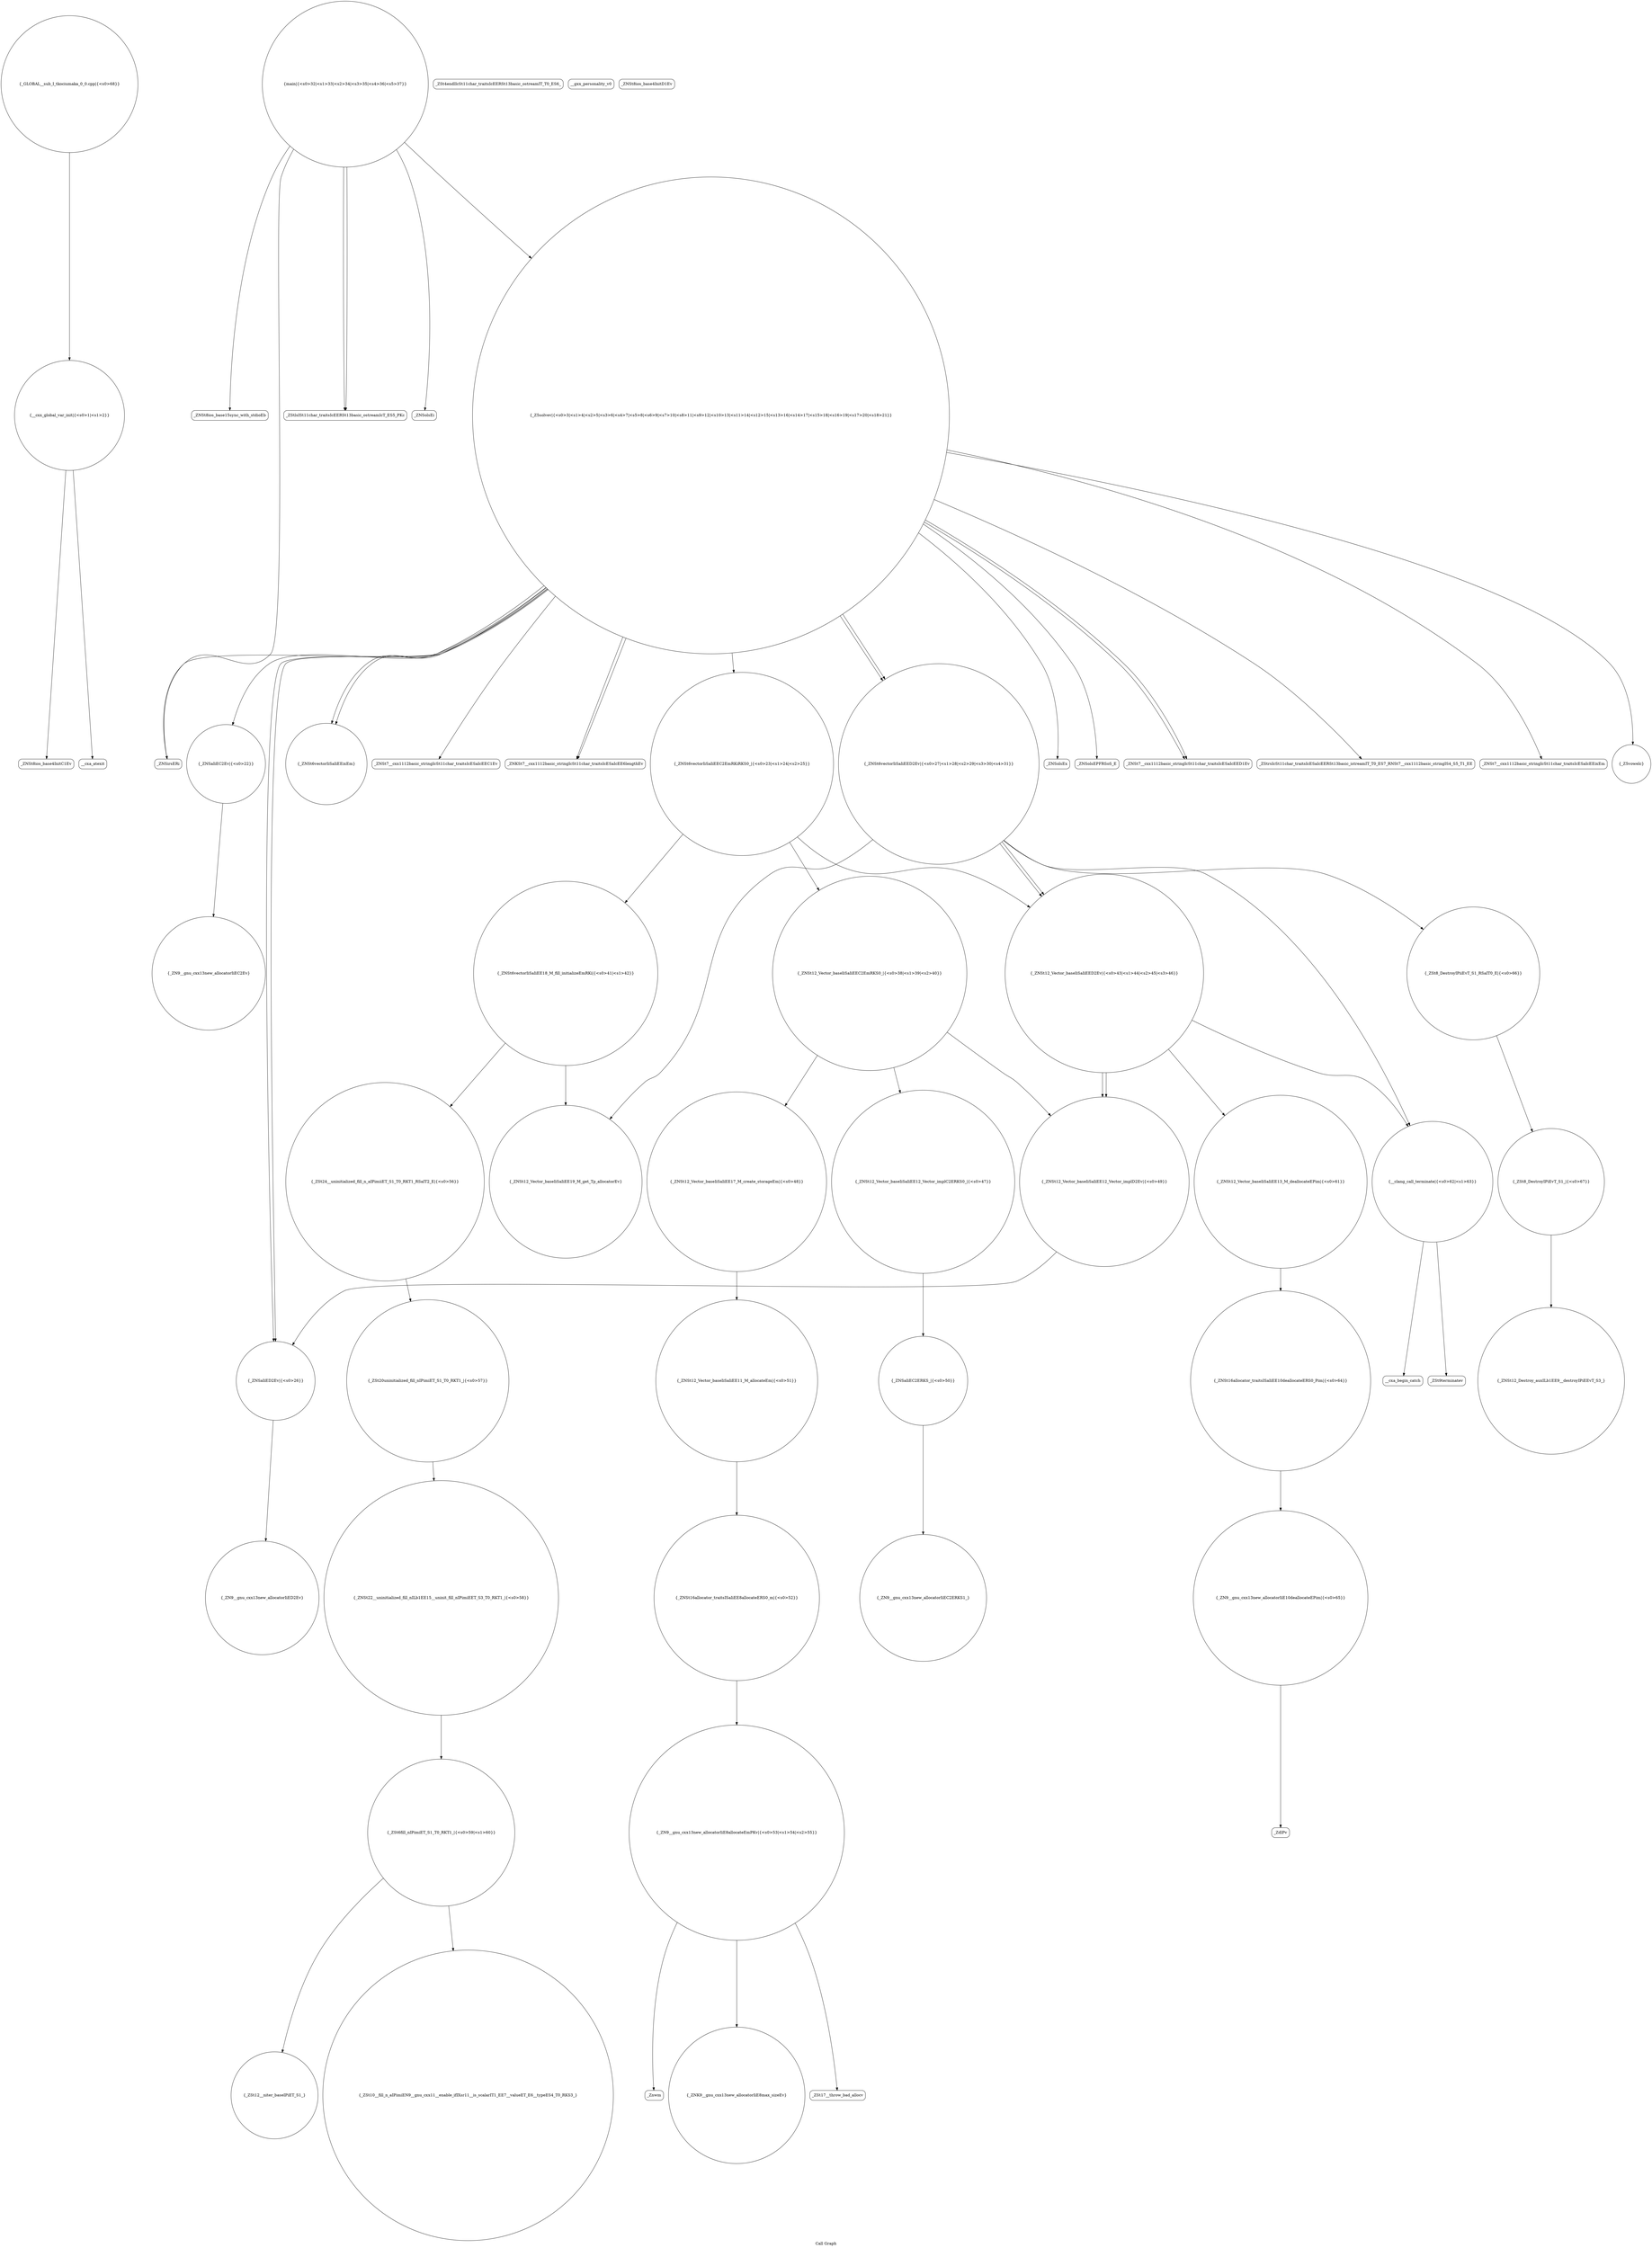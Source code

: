 digraph "Call Graph" {
	label="Call Graph";

	Node0x55cfb8f4dab0 [shape=record,shape=circle,label="{__cxx_global_var_init|{<s0>1|<s1>2}}"];
	Node0x55cfb8f4dab0:s0 -> Node0x55cfb8f4db30[color=black];
	Node0x55cfb8f4dab0:s1 -> Node0x55cfb8f4dc30[color=black];
	Node0x55cfb8f4f130 [shape=record,shape=circle,label="{_ZSt6fill_nIPimiET_S1_T0_RKT1_|{<s0>59|<s1>60}}"];
	Node0x55cfb8f4f130:s0 -> Node0x55cfb8f4f230[color=black];
	Node0x55cfb8f4f130:s1 -> Node0x55cfb8f4f1b0[color=black];
	Node0x55cfb8f4de30 [shape=record,shape=Mrecord,label="{_ZStrsIcSt11char_traitsIcESaIcEERSt13basic_istreamIT_T0_ES7_RNSt7__cxx1112basic_stringIS4_S5_T1_EE}"];
	Node0x55cfb8f504d0 [shape=record,shape=circle,label="{_ZNSt16allocator_traitsISaIiEE10deallocateERS0_Pim|{<s0>64}}"];
	Node0x55cfb8f504d0:s0 -> Node0x55cfb8f50550[color=black];
	Node0x55cfb8f4e1b0 [shape=record,shape=Mrecord,label="{_ZNSt7__cxx1112basic_stringIcSt11char_traitsIcESaIcEEixEm}"];
	Node0x55cfb8f4e530 [shape=record,shape=circle,label="{main|{<s0>32|<s1>33|<s2>34|<s3>35|<s4>36|<s5>37}}"];
	Node0x55cfb8f4e530:s0 -> Node0x55cfb8f4e5b0[color=black];
	Node0x55cfb8f4e530:s1 -> Node0x55cfb8f4df30[color=black];
	Node0x55cfb8f4e530:s2 -> Node0x55cfb8f4e630[color=black];
	Node0x55cfb8f4e530:s3 -> Node0x55cfb8f4e6b0[color=black];
	Node0x55cfb8f4e530:s4 -> Node0x55cfb8f4e630[color=black];
	Node0x55cfb8f4e530:s5 -> Node0x55cfb8f4dd30[color=black];
	Node0x55cfb8f4e8b0 [shape=record,shape=circle,label="{_ZNSt6vectorIiSaIiEE18_M_fill_initializeEmRKi|{<s0>41|<s1>42}}"];
	Node0x55cfb8f4e8b0:s0 -> Node0x55cfb8f4efb0[color=black];
	Node0x55cfb8f4e8b0:s1 -> Node0x55cfb8f4ef30[color=black];
	Node0x55cfb8f4ec30 [shape=record,shape=circle,label="{_ZNSt12_Vector_baseIiSaIiEE11_M_allocateEm|{<s0>51}}"];
	Node0x55cfb8f4ec30:s0 -> Node0x55cfb8f4ecb0[color=black];
	Node0x55cfb8f4efb0 [shape=record,shape=circle,label="{_ZNSt12_Vector_baseIiSaIiEE19_M_get_Tp_allocatorEv}"];
	Node0x55cfb8f4dcb0 [shape=record,shape=circle,label="{_Z5vowelc}"];
	Node0x55cfb8f50350 [shape=record,shape=circle,label="{__clang_call_terminate|{<s0>62|<s1>63}}"];
	Node0x55cfb8f50350:s0 -> Node0x55cfb8f503d0[color=black];
	Node0x55cfb8f50350:s1 -> Node0x55cfb8f50450[color=black];
	Node0x55cfb8f4e030 [shape=record,shape=circle,label="{_ZNSaIiEC2Ev|{<s0>22}}"];
	Node0x55cfb8f4e030:s0 -> Node0x55cfb8f4e730[color=black];
	Node0x55cfb8f506d0 [shape=record,shape=circle,label="{_ZSt8_DestroyIPiEvT_S1_|{<s0>67}}"];
	Node0x55cfb8f506d0:s0 -> Node0x55cfb8f50750[color=black];
	Node0x55cfb8f4e3b0 [shape=record,shape=Mrecord,label="{_ZSt4endlIcSt11char_traitsIcEERSt13basic_ostreamIT_T0_ES6_}"];
	Node0x55cfb8f4e730 [shape=record,shape=circle,label="{_ZN9__gnu_cxx13new_allocatorIiEC2Ev}"];
	Node0x55cfb8f4eab0 [shape=record,shape=circle,label="{_ZNSt12_Vector_baseIiSaIiEE12_Vector_implD2Ev|{<s0>49}}"];
	Node0x55cfb8f4eab0:s0 -> Node0x55cfb8f4e130[color=black];
	Node0x55cfb8f4ee30 [shape=record,shape=Mrecord,label="{_ZSt17__throw_bad_allocv}"];
	Node0x55cfb8f4db30 [shape=record,shape=Mrecord,label="{_ZNSt8ios_base4InitC1Ev}"];
	Node0x55cfb8f4f1b0 [shape=record,shape=circle,label="{_ZSt10__fill_n_aIPimiEN9__gnu_cxx11__enable_ifIXsr11__is_scalarIT1_EE7__valueET_E6__typeES4_T0_RKS3_}"];
	Node0x55cfb8f4deb0 [shape=record,shape=Mrecord,label="{__gxx_personality_v0}"];
	Node0x55cfb8f50550 [shape=record,shape=circle,label="{_ZN9__gnu_cxx13new_allocatorIiE10deallocateEPim|{<s0>65}}"];
	Node0x55cfb8f50550:s0 -> Node0x55cfb8f505d0[color=black];
	Node0x55cfb8f4e230 [shape=record,shape=circle,label="{_ZNSt6vectorIiSaIiEEixEm}"];
	Node0x55cfb8f4e5b0 [shape=record,shape=Mrecord,label="{_ZNSt8ios_base15sync_with_stdioEb}"];
	Node0x55cfb8f4e930 [shape=record,shape=circle,label="{_ZNSt12_Vector_baseIiSaIiEED2Ev|{<s0>43|<s1>44|<s2>45|<s3>46}}"];
	Node0x55cfb8f4e930:s0 -> Node0x55cfb8f502d0[color=black];
	Node0x55cfb8f4e930:s1 -> Node0x55cfb8f4eab0[color=black];
	Node0x55cfb8f4e930:s2 -> Node0x55cfb8f4eab0[color=black];
	Node0x55cfb8f4e930:s3 -> Node0x55cfb8f50350[color=black];
	Node0x55cfb8f4ecb0 [shape=record,shape=circle,label="{_ZNSt16allocator_traitsISaIiEE8allocateERS0_m|{<s0>52}}"];
	Node0x55cfb8f4ecb0:s0 -> Node0x55cfb8f4ed30[color=black];
	Node0x55cfb8f4f030 [shape=record,shape=circle,label="{_ZSt20uninitialized_fill_nIPimiET_S1_T0_RKT1_|{<s0>57}}"];
	Node0x55cfb8f4f030:s0 -> Node0x55cfb8f4f0b0[color=black];
	Node0x55cfb8f4dd30 [shape=record,shape=circle,label="{_Z5solvev|{<s0>3|<s1>4|<s2>5|<s3>6|<s4>7|<s5>8|<s6>9|<s7>10|<s8>11|<s9>12|<s10>13|<s11>14|<s12>15|<s13>16|<s14>17|<s15>18|<s16>19|<s17>20|<s18>21}}"];
	Node0x55cfb8f4dd30:s0 -> Node0x55cfb8f4ddb0[color=black];
	Node0x55cfb8f4dd30:s1 -> Node0x55cfb8f4de30[color=black];
	Node0x55cfb8f4dd30:s2 -> Node0x55cfb8f4df30[color=black];
	Node0x55cfb8f4dd30:s3 -> Node0x55cfb8f4dfb0[color=black];
	Node0x55cfb8f4dd30:s4 -> Node0x55cfb8f4e030[color=black];
	Node0x55cfb8f4dd30:s5 -> Node0x55cfb8f4e0b0[color=black];
	Node0x55cfb8f4dd30:s6 -> Node0x55cfb8f4e130[color=black];
	Node0x55cfb8f4dd30:s7 -> Node0x55cfb8f4dfb0[color=black];
	Node0x55cfb8f4dd30:s8 -> Node0x55cfb8f4e1b0[color=black];
	Node0x55cfb8f4dd30:s9 -> Node0x55cfb8f4dcb0[color=black];
	Node0x55cfb8f4dd30:s10 -> Node0x55cfb8f4e130[color=black];
	Node0x55cfb8f4dd30:s11 -> Node0x55cfb8f4e430[color=black];
	Node0x55cfb8f4dd30:s12 -> Node0x55cfb8f4e230[color=black];
	Node0x55cfb8f4dd30:s13 -> Node0x55cfb8f4e230[color=black];
	Node0x55cfb8f4dd30:s14 -> Node0x55cfb8f4e2b0[color=black];
	Node0x55cfb8f4dd30:s15 -> Node0x55cfb8f4e330[color=black];
	Node0x55cfb8f4dd30:s16 -> Node0x55cfb8f4e430[color=black];
	Node0x55cfb8f4dd30:s17 -> Node0x55cfb8f4e4b0[color=black];
	Node0x55cfb8f4dd30:s18 -> Node0x55cfb8f4e4b0[color=black];
	Node0x55cfb8f503d0 [shape=record,shape=Mrecord,label="{__cxa_begin_catch}"];
	Node0x55cfb8f4e0b0 [shape=record,shape=circle,label="{_ZNSt6vectorIiSaIiEEC2EmRKiRKS0_|{<s0>23|<s1>24|<s2>25}}"];
	Node0x55cfb8f4e0b0:s0 -> Node0x55cfb8f4e830[color=black];
	Node0x55cfb8f4e0b0:s1 -> Node0x55cfb8f4e8b0[color=black];
	Node0x55cfb8f4e0b0:s2 -> Node0x55cfb8f4e930[color=black];
	Node0x55cfb8f50750 [shape=record,shape=circle,label="{_ZNSt12_Destroy_auxILb1EE9__destroyIPiEEvT_S3_}"];
	Node0x55cfb8f4e430 [shape=record,shape=circle,label="{_ZNSt6vectorIiSaIiEED2Ev|{<s0>27|<s1>28|<s2>29|<s3>30|<s4>31}}"];
	Node0x55cfb8f4e430:s0 -> Node0x55cfb8f4efb0[color=black];
	Node0x55cfb8f4e430:s1 -> Node0x55cfb8f50650[color=black];
	Node0x55cfb8f4e430:s2 -> Node0x55cfb8f4e930[color=black];
	Node0x55cfb8f4e430:s3 -> Node0x55cfb8f4e930[color=black];
	Node0x55cfb8f4e430:s4 -> Node0x55cfb8f50350[color=black];
	Node0x55cfb8f4e7b0 [shape=record,shape=circle,label="{_ZN9__gnu_cxx13new_allocatorIiED2Ev}"];
	Node0x55cfb8f4eb30 [shape=record,shape=circle,label="{_ZNSaIiEC2ERKS_|{<s0>50}}"];
	Node0x55cfb8f4eb30:s0 -> Node0x55cfb8f4ebb0[color=black];
	Node0x55cfb8f4eeb0 [shape=record,shape=Mrecord,label="{_Znwm}"];
	Node0x55cfb8f4dbb0 [shape=record,shape=Mrecord,label="{_ZNSt8ios_base4InitD1Ev}"];
	Node0x55cfb8f4f230 [shape=record,shape=circle,label="{_ZSt12__niter_baseIPiET_S1_}"];
	Node0x55cfb8f4df30 [shape=record,shape=Mrecord,label="{_ZNSirsERi}"];
	Node0x55cfb8f505d0 [shape=record,shape=Mrecord,label="{_ZdlPv}"];
	Node0x55cfb8f4e2b0 [shape=record,shape=Mrecord,label="{_ZNSolsEx}"];
	Node0x55cfb8f4e630 [shape=record,shape=Mrecord,label="{_ZStlsISt11char_traitsIcEERSt13basic_ostreamIcT_ES5_PKc}"];
	Node0x55cfb8f4e9b0 [shape=record,shape=circle,label="{_ZNSt12_Vector_baseIiSaIiEE12_Vector_implC2ERKS0_|{<s0>47}}"];
	Node0x55cfb8f4e9b0:s0 -> Node0x55cfb8f4eb30[color=black];
	Node0x55cfb8f4ed30 [shape=record,shape=circle,label="{_ZN9__gnu_cxx13new_allocatorIiE8allocateEmPKv|{<s0>53|<s1>54|<s2>55}}"];
	Node0x55cfb8f4ed30:s0 -> Node0x55cfb8f4edb0[color=black];
	Node0x55cfb8f4ed30:s1 -> Node0x55cfb8f4ee30[color=black];
	Node0x55cfb8f4ed30:s2 -> Node0x55cfb8f4eeb0[color=black];
	Node0x55cfb8f4f0b0 [shape=record,shape=circle,label="{_ZNSt22__uninitialized_fill_nILb1EE15__uninit_fill_nIPimiEET_S3_T0_RKT1_|{<s0>58}}"];
	Node0x55cfb8f4f0b0:s0 -> Node0x55cfb8f4f130[color=black];
	Node0x55cfb8f4ddb0 [shape=record,shape=Mrecord,label="{_ZNSt7__cxx1112basic_stringIcSt11char_traitsIcESaIcEEC1Ev}"];
	Node0x55cfb8f50450 [shape=record,shape=Mrecord,label="{_ZSt9terminatev}"];
	Node0x55cfb8f4e130 [shape=record,shape=circle,label="{_ZNSaIiED2Ev|{<s0>26}}"];
	Node0x55cfb8f4e130:s0 -> Node0x55cfb8f4e7b0[color=black];
	Node0x55cfb8f507d0 [shape=record,shape=circle,label="{_GLOBAL__sub_I_tkociumaka_0_0.cpp|{<s0>68}}"];
	Node0x55cfb8f507d0:s0 -> Node0x55cfb8f4dab0[color=black];
	Node0x55cfb8f4e4b0 [shape=record,shape=Mrecord,label="{_ZNSt7__cxx1112basic_stringIcSt11char_traitsIcESaIcEED1Ev}"];
	Node0x55cfb8f4e830 [shape=record,shape=circle,label="{_ZNSt12_Vector_baseIiSaIiEEC2EmRKS0_|{<s0>38|<s1>39|<s2>40}}"];
	Node0x55cfb8f4e830:s0 -> Node0x55cfb8f4e9b0[color=black];
	Node0x55cfb8f4e830:s1 -> Node0x55cfb8f4ea30[color=black];
	Node0x55cfb8f4e830:s2 -> Node0x55cfb8f4eab0[color=black];
	Node0x55cfb8f4ebb0 [shape=record,shape=circle,label="{_ZN9__gnu_cxx13new_allocatorIiEC2ERKS1_}"];
	Node0x55cfb8f4ef30 [shape=record,shape=circle,label="{_ZSt24__uninitialized_fill_n_aIPimiiET_S1_T0_RKT1_RSaIT2_E|{<s0>56}}"];
	Node0x55cfb8f4ef30:s0 -> Node0x55cfb8f4f030[color=black];
	Node0x55cfb8f4dc30 [shape=record,shape=Mrecord,label="{__cxa_atexit}"];
	Node0x55cfb8f502d0 [shape=record,shape=circle,label="{_ZNSt12_Vector_baseIiSaIiEE13_M_deallocateEPim|{<s0>61}}"];
	Node0x55cfb8f502d0:s0 -> Node0x55cfb8f504d0[color=black];
	Node0x55cfb8f4dfb0 [shape=record,shape=Mrecord,label="{_ZNKSt7__cxx1112basic_stringIcSt11char_traitsIcESaIcEE6lengthEv}"];
	Node0x55cfb8f50650 [shape=record,shape=circle,label="{_ZSt8_DestroyIPiiEvT_S1_RSaIT0_E|{<s0>66}}"];
	Node0x55cfb8f50650:s0 -> Node0x55cfb8f506d0[color=black];
	Node0x55cfb8f4e330 [shape=record,shape=Mrecord,label="{_ZNSolsEPFRSoS_E}"];
	Node0x55cfb8f4e6b0 [shape=record,shape=Mrecord,label="{_ZNSolsEi}"];
	Node0x55cfb8f4ea30 [shape=record,shape=circle,label="{_ZNSt12_Vector_baseIiSaIiEE17_M_create_storageEm|{<s0>48}}"];
	Node0x55cfb8f4ea30:s0 -> Node0x55cfb8f4ec30[color=black];
	Node0x55cfb8f4edb0 [shape=record,shape=circle,label="{_ZNK9__gnu_cxx13new_allocatorIiE8max_sizeEv}"];
}

